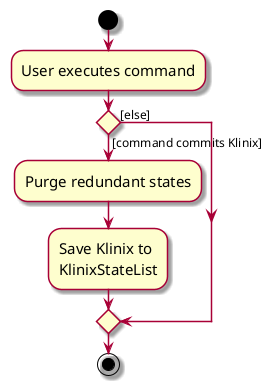 @startuml
skin rose
skinparam ActivityFontSize 15
skinparam ArrowFontSize 12
start
:User executes command;

'Since the beta syntax does not support placing the condition outside the
'diamond we place it as the true branch instead.

if () then ([command commits Klinix])
    :Purge redundant states;
    :Save Klinix to
    KlinixStateList;
else ([else])
endif
stop
@enduml
